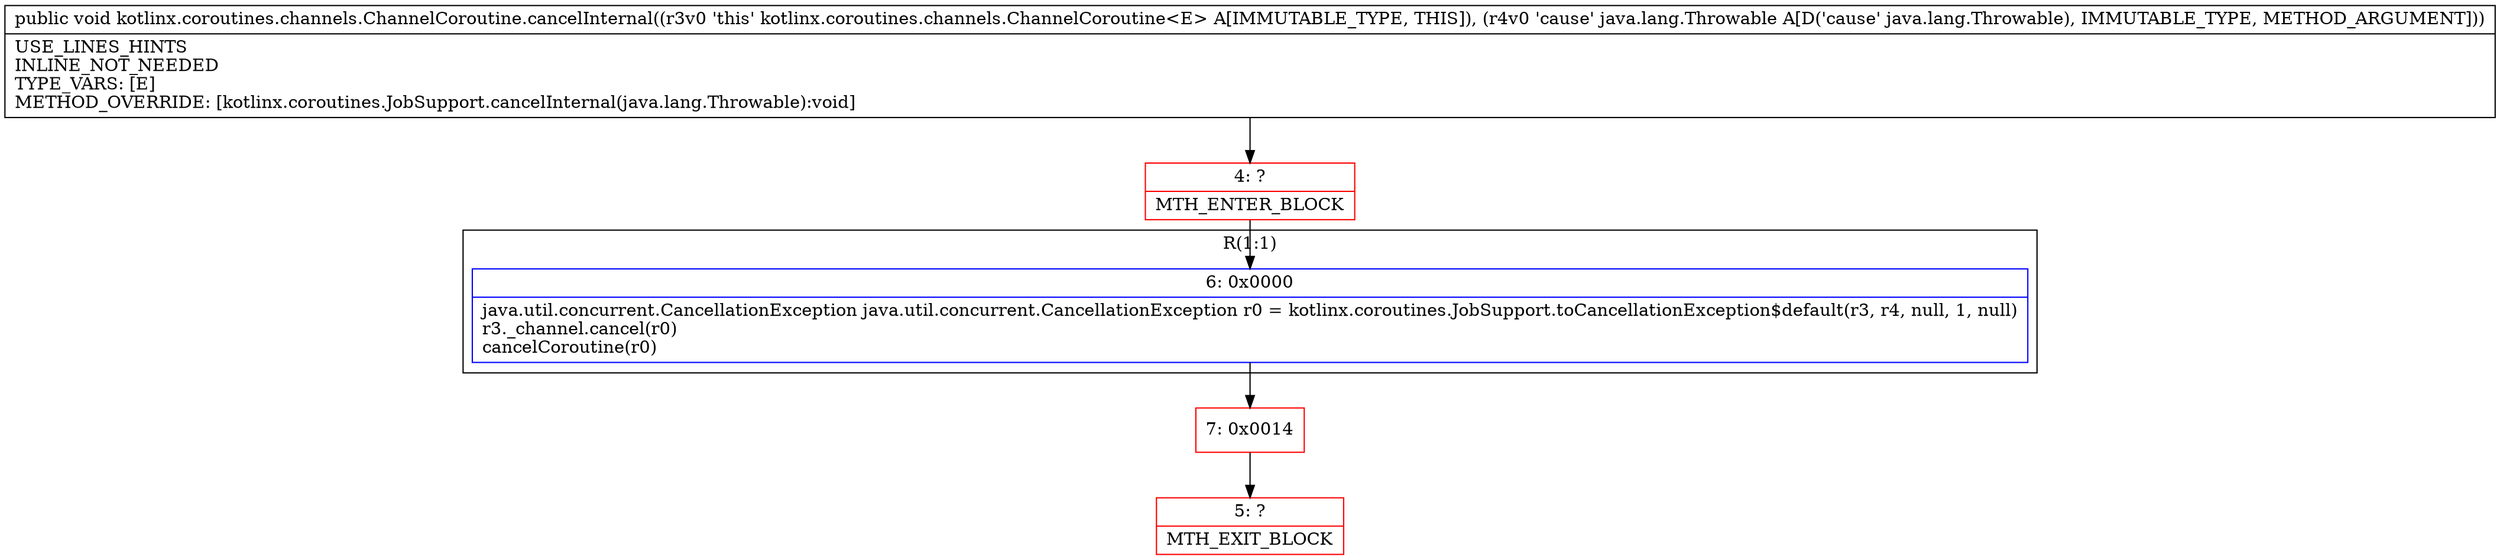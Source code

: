 digraph "CFG forkotlinx.coroutines.channels.ChannelCoroutine.cancelInternal(Ljava\/lang\/Throwable;)V" {
subgraph cluster_Region_1444930674 {
label = "R(1:1)";
node [shape=record,color=blue];
Node_6 [shape=record,label="{6\:\ 0x0000|java.util.concurrent.CancellationException java.util.concurrent.CancellationException r0 = kotlinx.coroutines.JobSupport.toCancellationException$default(r3, r4, null, 1, null)\lr3._channel.cancel(r0)\lcancelCoroutine(r0)\l}"];
}
Node_4 [shape=record,color=red,label="{4\:\ ?|MTH_ENTER_BLOCK\l}"];
Node_7 [shape=record,color=red,label="{7\:\ 0x0014}"];
Node_5 [shape=record,color=red,label="{5\:\ ?|MTH_EXIT_BLOCK\l}"];
MethodNode[shape=record,label="{public void kotlinx.coroutines.channels.ChannelCoroutine.cancelInternal((r3v0 'this' kotlinx.coroutines.channels.ChannelCoroutine\<E\> A[IMMUTABLE_TYPE, THIS]), (r4v0 'cause' java.lang.Throwable A[D('cause' java.lang.Throwable), IMMUTABLE_TYPE, METHOD_ARGUMENT]))  | USE_LINES_HINTS\lINLINE_NOT_NEEDED\lTYPE_VARS: [E]\lMETHOD_OVERRIDE: [kotlinx.coroutines.JobSupport.cancelInternal(java.lang.Throwable):void]\l}"];
MethodNode -> Node_4;Node_6 -> Node_7;
Node_4 -> Node_6;
Node_7 -> Node_5;
}

